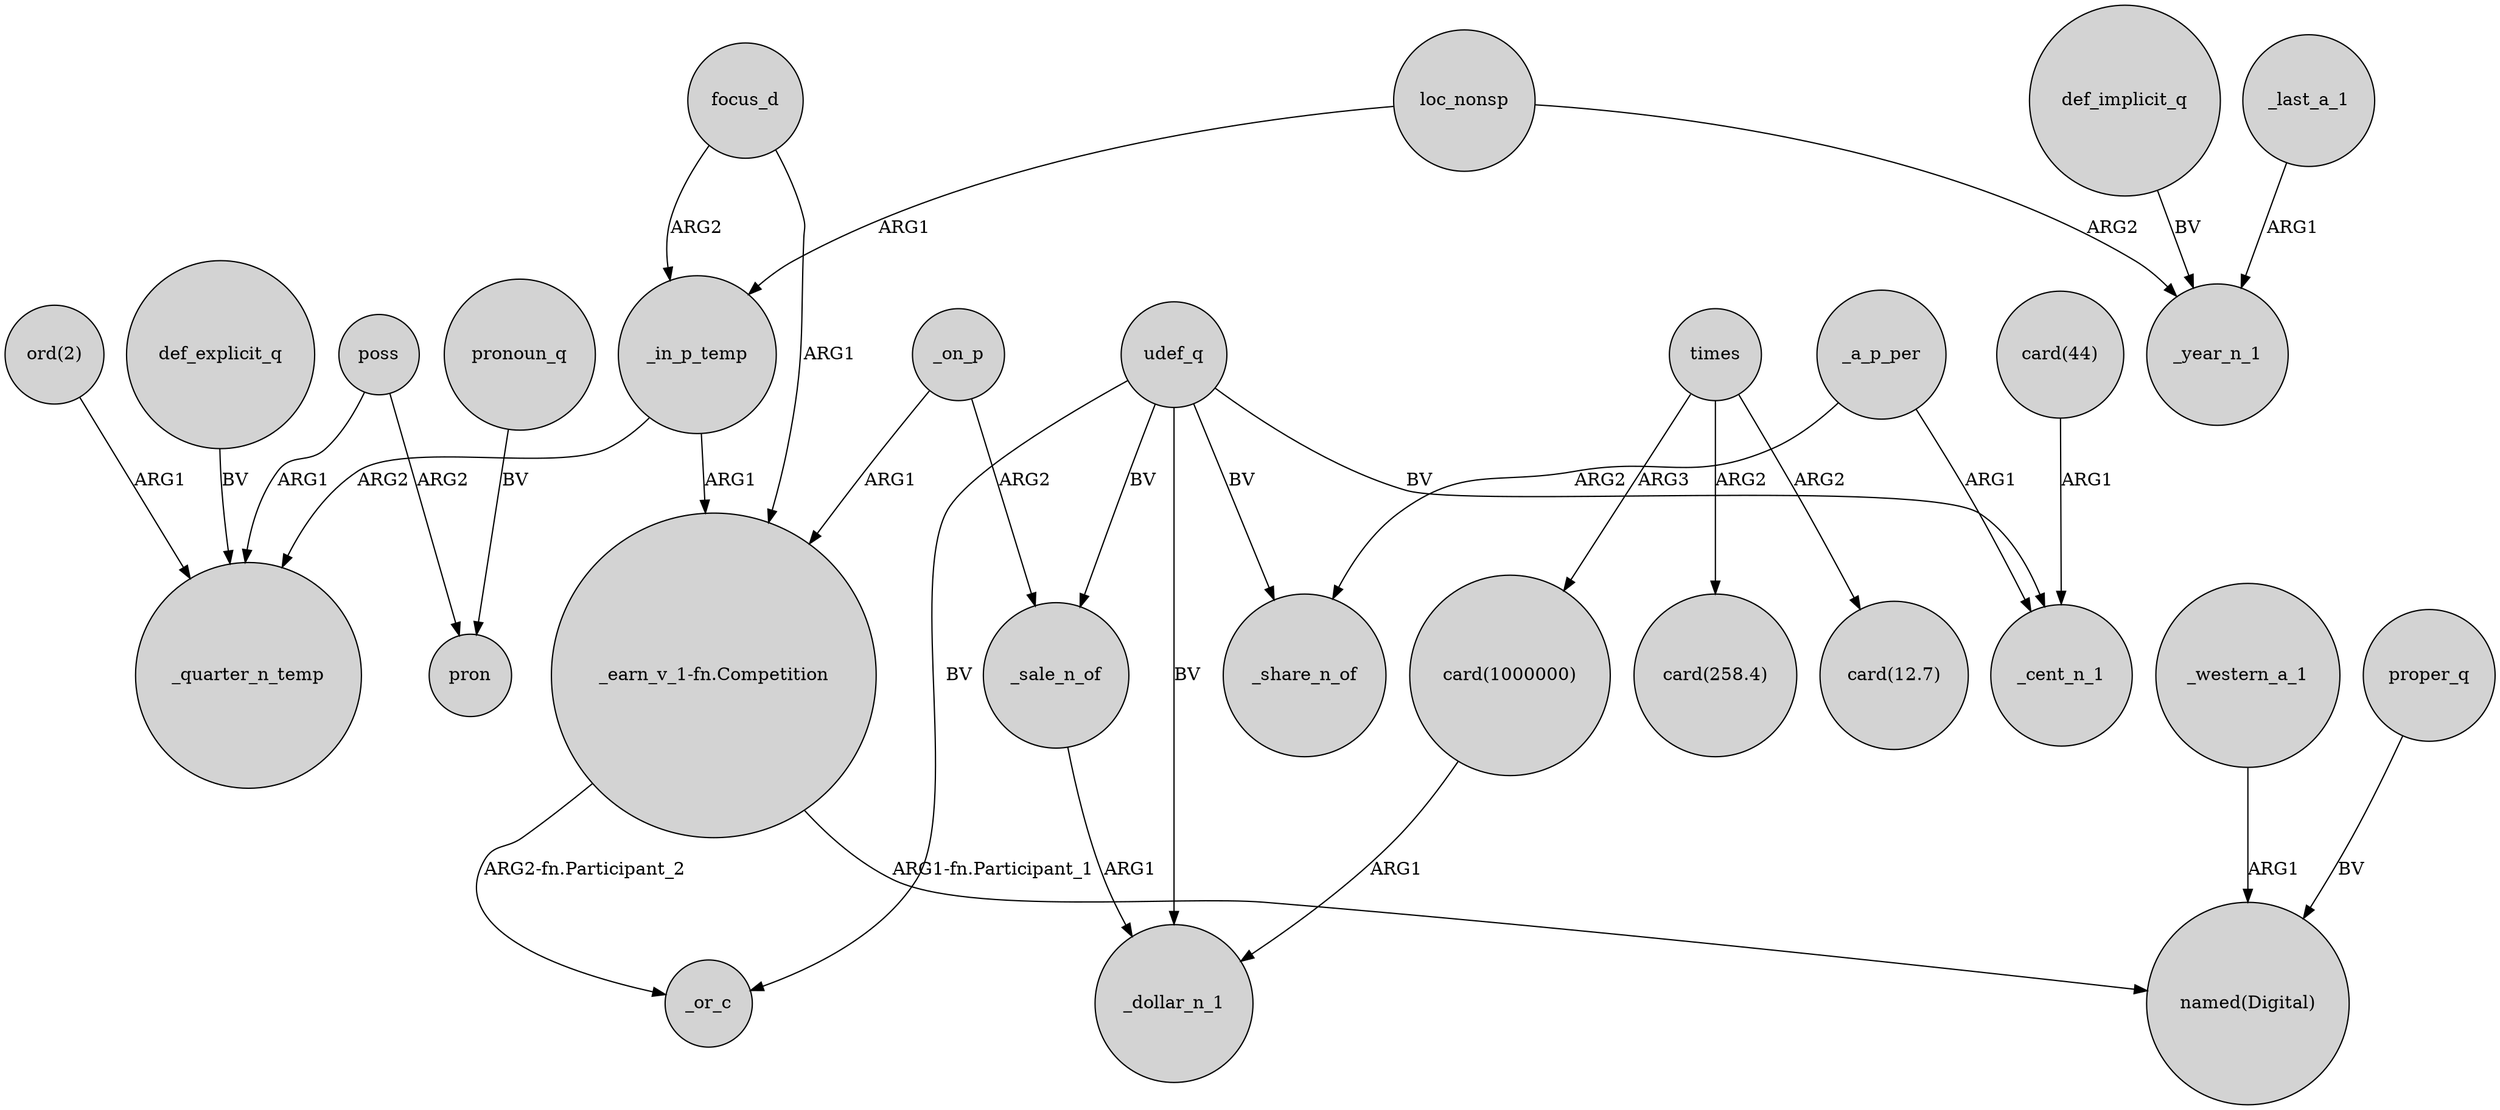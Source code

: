 digraph {
	node [shape=circle style=filled]
	_in_p_temp -> _quarter_n_temp [label=ARG2]
	times -> "card(258.4)" [label=ARG2]
	_on_p -> _sale_n_of [label=ARG2]
	_a_p_per -> _cent_n_1 [label=ARG1]
	def_implicit_q -> _year_n_1 [label=BV]
	_on_p -> "_earn_v_1-fn.Competition" [label=ARG1]
	times -> "card(1000000)" [label=ARG3]
	udef_q -> _sale_n_of [label=BV]
	loc_nonsp -> _in_p_temp [label=ARG1]
	udef_q -> _cent_n_1 [label=BV]
	loc_nonsp -> _year_n_1 [label=ARG2]
	udef_q -> _or_c [label=BV]
	proper_q -> "named(Digital)" [label=BV]
	pronoun_q -> pron [label=BV]
	poss -> pron [label=ARG2]
	_a_p_per -> _share_n_of [label=ARG2]
	"card(44)" -> _cent_n_1 [label=ARG1]
	udef_q -> _share_n_of [label=BV]
	_in_p_temp -> "_earn_v_1-fn.Competition" [label=ARG1]
	def_explicit_q -> _quarter_n_temp [label=BV]
	_last_a_1 -> _year_n_1 [label=ARG1]
	"_earn_v_1-fn.Competition" -> "named(Digital)" [label="ARG1-fn.Participant_1"]
	udef_q -> _dollar_n_1 [label=BV]
	"_earn_v_1-fn.Competition" -> _or_c [label="ARG2-fn.Participant_2"]
	"card(1000000)" -> _dollar_n_1 [label=ARG1]
	focus_d -> "_earn_v_1-fn.Competition" [label=ARG1]
	focus_d -> _in_p_temp [label=ARG2]
	poss -> _quarter_n_temp [label=ARG1]
	"ord(2)" -> _quarter_n_temp [label=ARG1]
	_western_a_1 -> "named(Digital)" [label=ARG1]
	times -> "card(12.7)" [label=ARG2]
	_sale_n_of -> _dollar_n_1 [label=ARG1]
}
